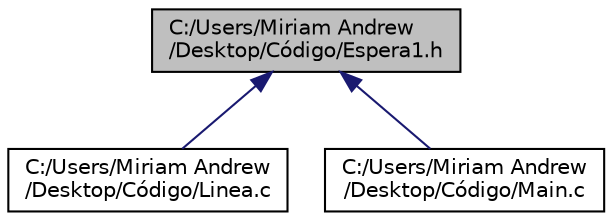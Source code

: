 digraph "C:/Users/Miriam Andrew/Desktop/Código/Espera1.h"
{
 // LATEX_PDF_SIZE
  edge [fontname="Helvetica",fontsize="10",labelfontname="Helvetica",labelfontsize="10"];
  node [fontname="Helvetica",fontsize="10",shape=record];
  Node1 [label="C:/Users/Miriam Andrew\l/Desktop/Código/Espera1.h",height=0.2,width=0.4,color="black", fillcolor="grey75", style="filled", fontcolor="black",tooltip="Cabecera del fichero Linea.c."];
  Node1 -> Node2 [dir="back",color="midnightblue",fontsize="10",style="solid",fontname="Helvetica"];
  Node2 [label="C:/Users/Miriam Andrew\l/Desktop/Código/Linea.c",height=0.2,width=0.4,color="black", fillcolor="white", style="filled",URL="$_linea_8c.html",tooltip="Todas las funciones que se mencionan de la cabecera Espera1.h."];
  Node1 -> Node3 [dir="back",color="midnightblue",fontsize="10",style="solid",fontname="Helvetica"];
  Node3 [label="C:/Users/Miriam Andrew\l/Desktop/Código/Main.c",height=0.2,width=0.4,color="black", fillcolor="white", style="filled",URL="$_main_8c.html",tooltip="Fichero principal."];
}
